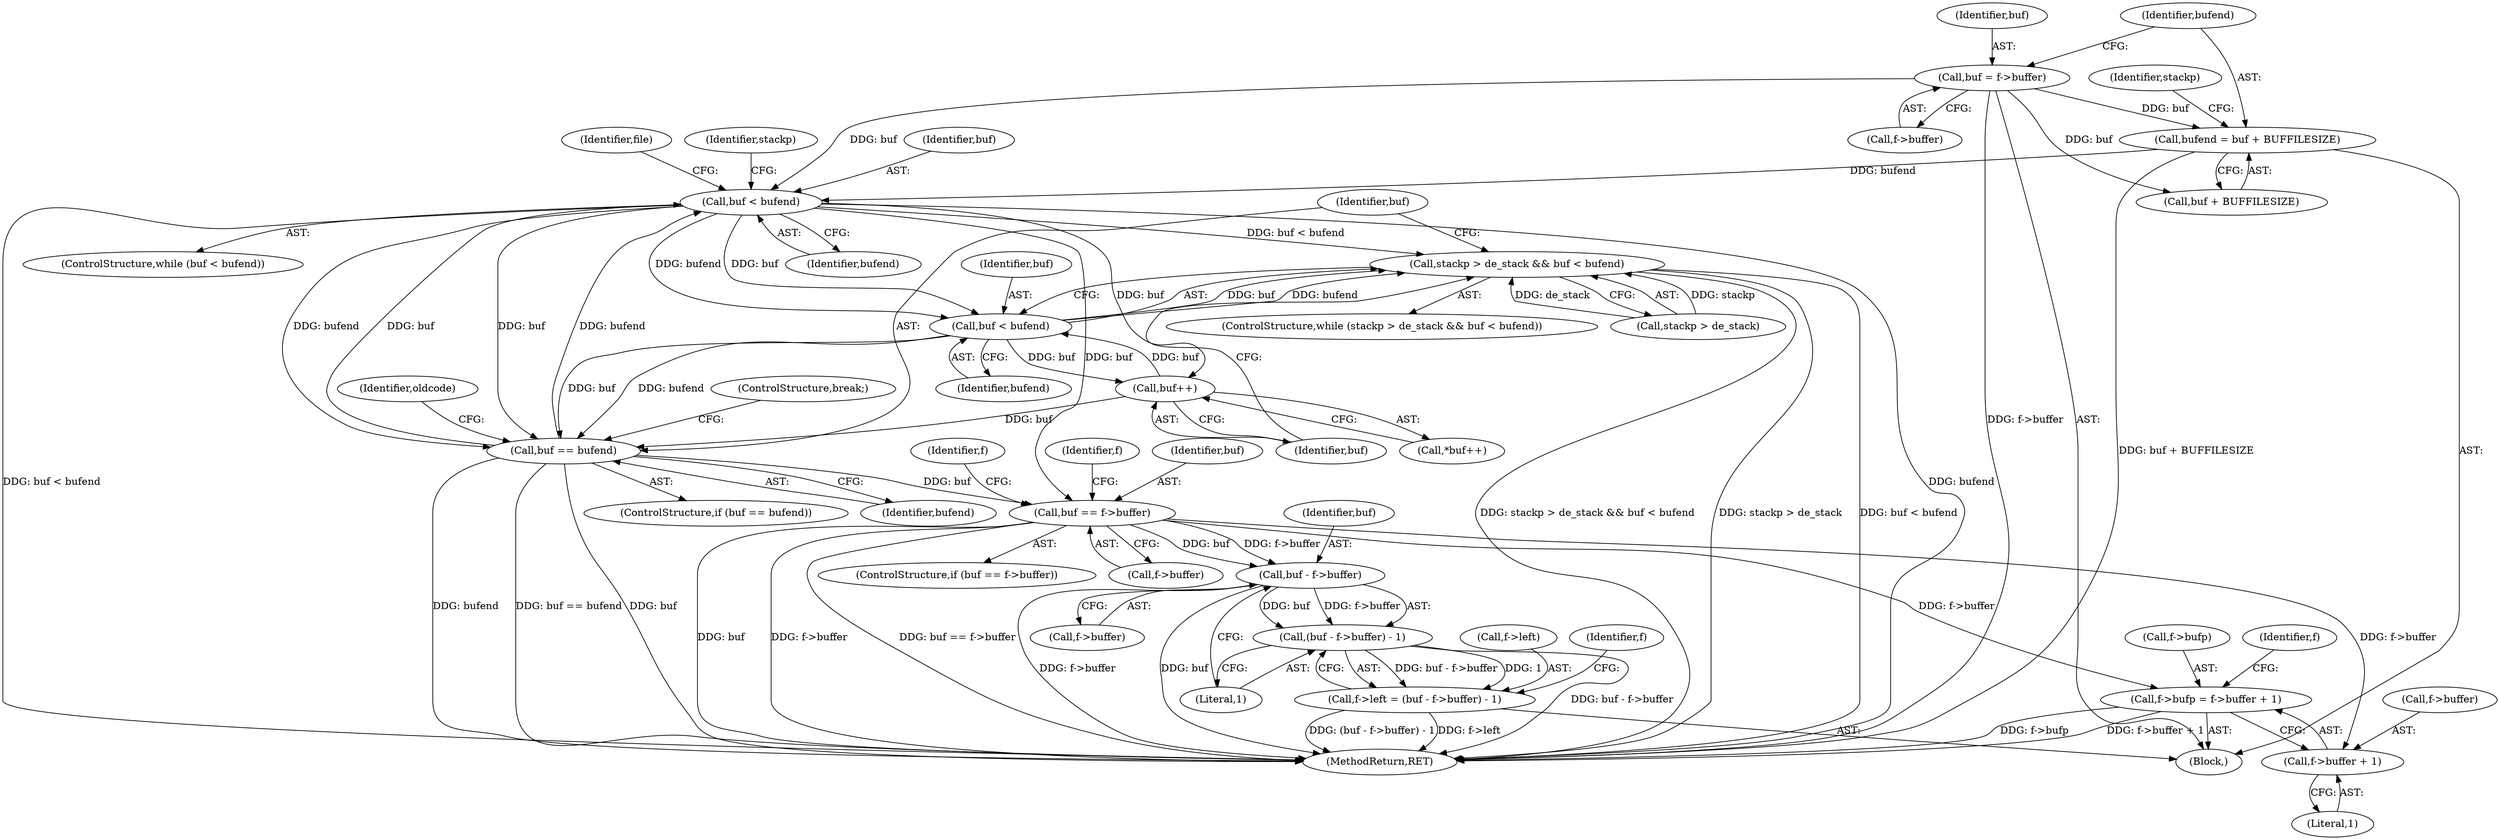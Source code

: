 digraph "0_libxfont_d11ee5886e9d9ec610051a206b135a4cdc1e09a0@integer" {
"1000129" [label="(Call,bufend = buf + BUFFILESIZE)"];
"1000124" [label="(Call,buf = f->buffer)"];
"1000155" [label="(Call,buf < bufend)"];
"1000160" [label="(Call,stackp > de_stack && buf < bufend)"];
"1000164" [label="(Call,buf < bufend)"];
"1000169" [label="(Call,buf++)"];
"1000175" [label="(Call,buf == bufend)"];
"1000343" [label="(Call,buf == f->buffer)"];
"1000356" [label="(Call,f->bufp = f->buffer + 1)"];
"1000360" [label="(Call,f->buffer + 1)"];
"1000370" [label="(Call,buf - f->buffer)"];
"1000369" [label="(Call,(buf - f->buffer) - 1)"];
"1000365" [label="(Call,f->left = (buf - f->buffer) - 1)"];
"1000365" [label="(Call,f->left = (buf - f->buffer) - 1)"];
"1000369" [label="(Call,(buf - f->buffer) - 1)"];
"1000157" [label="(Identifier,bufend)"];
"1000175" [label="(Call,buf == bufend)"];
"1000154" [label="(ControlStructure,while (buf < bufend))"];
"1000344" [label="(Identifier,buf)"];
"1000162" [label="(Identifier,stackp)"];
"1000156" [label="(Identifier,buf)"];
"1000168" [label="(Call,*buf++)"];
"1000155" [label="(Call,buf < bufend)"];
"1000375" [label="(Literal,1)"];
"1000170" [label="(Identifier,buf)"];
"1000161" [label="(Call,stackp > de_stack)"];
"1000135" [label="(Identifier,stackp)"];
"1000129" [label="(Call,bufend = buf + BUFFILESIZE)"];
"1000176" [label="(Identifier,buf)"];
"1000177" [label="(Identifier,bufend)"];
"1000164" [label="(Call,buf < bufend)"];
"1000351" [label="(Identifier,f)"];
"1000370" [label="(Call,buf - f->buffer)"];
"1000160" [label="(Call,stackp > de_stack && buf < bufend)"];
"1000169" [label="(Call,buf++)"];
"1000174" [label="(ControlStructure,if (buf == bufend))"];
"1000356" [label="(Call,f->bufp = f->buffer + 1)"];
"1000357" [label="(Call,f->bufp)"];
"1000165" [label="(Identifier,buf)"];
"1000131" [label="(Call,buf + BUFFILESIZE)"];
"1000382" [label="(MethodReturn,RET)"];
"1000107" [label="(Block,)"];
"1000366" [label="(Call,f->left)"];
"1000342" [label="(ControlStructure,if (buf == f->buffer))"];
"1000367" [label="(Identifier,f)"];
"1000371" [label="(Identifier,buf)"];
"1000364" [label="(Literal,1)"];
"1000126" [label="(Call,f->buffer)"];
"1000345" [label="(Call,f->buffer)"];
"1000178" [label="(ControlStructure,break;)"];
"1000125" [label="(Identifier,buf)"];
"1000329" [label="(Identifier,file)"];
"1000372" [label="(Call,f->buffer)"];
"1000360" [label="(Call,f->buffer + 1)"];
"1000130" [label="(Identifier,bufend)"];
"1000159" [label="(ControlStructure,while (stackp > de_stack && buf < bufend))"];
"1000166" [label="(Identifier,bufend)"];
"1000343" [label="(Call,buf == f->buffer)"];
"1000181" [label="(Identifier,oldcode)"];
"1000361" [label="(Call,f->buffer)"];
"1000379" [label="(Identifier,f)"];
"1000124" [label="(Call,buf = f->buffer)"];
"1000358" [label="(Identifier,f)"];
"1000129" -> "1000107"  [label="AST: "];
"1000129" -> "1000131"  [label="CFG: "];
"1000130" -> "1000129"  [label="AST: "];
"1000131" -> "1000129"  [label="AST: "];
"1000135" -> "1000129"  [label="CFG: "];
"1000129" -> "1000382"  [label="DDG: buf + BUFFILESIZE"];
"1000124" -> "1000129"  [label="DDG: buf"];
"1000129" -> "1000155"  [label="DDG: bufend"];
"1000124" -> "1000107"  [label="AST: "];
"1000124" -> "1000126"  [label="CFG: "];
"1000125" -> "1000124"  [label="AST: "];
"1000126" -> "1000124"  [label="AST: "];
"1000130" -> "1000124"  [label="CFG: "];
"1000124" -> "1000382"  [label="DDG: f->buffer"];
"1000124" -> "1000131"  [label="DDG: buf"];
"1000124" -> "1000155"  [label="DDG: buf"];
"1000155" -> "1000154"  [label="AST: "];
"1000155" -> "1000157"  [label="CFG: "];
"1000156" -> "1000155"  [label="AST: "];
"1000157" -> "1000155"  [label="AST: "];
"1000162" -> "1000155"  [label="CFG: "];
"1000329" -> "1000155"  [label="CFG: "];
"1000155" -> "1000382"  [label="DDG: bufend"];
"1000155" -> "1000382"  [label="DDG: buf < bufend"];
"1000175" -> "1000155"  [label="DDG: buf"];
"1000175" -> "1000155"  [label="DDG: bufend"];
"1000155" -> "1000160"  [label="DDG: buf < bufend"];
"1000155" -> "1000164"  [label="DDG: buf"];
"1000155" -> "1000164"  [label="DDG: bufend"];
"1000155" -> "1000169"  [label="DDG: buf"];
"1000155" -> "1000175"  [label="DDG: buf"];
"1000155" -> "1000175"  [label="DDG: bufend"];
"1000155" -> "1000343"  [label="DDG: buf"];
"1000160" -> "1000159"  [label="AST: "];
"1000160" -> "1000161"  [label="CFG: "];
"1000160" -> "1000164"  [label="CFG: "];
"1000161" -> "1000160"  [label="AST: "];
"1000164" -> "1000160"  [label="AST: "];
"1000170" -> "1000160"  [label="CFG: "];
"1000176" -> "1000160"  [label="CFG: "];
"1000160" -> "1000382"  [label="DDG: buf < bufend"];
"1000160" -> "1000382"  [label="DDG: stackp > de_stack && buf < bufend"];
"1000160" -> "1000382"  [label="DDG: stackp > de_stack"];
"1000161" -> "1000160"  [label="DDG: stackp"];
"1000161" -> "1000160"  [label="DDG: de_stack"];
"1000164" -> "1000160"  [label="DDG: buf"];
"1000164" -> "1000160"  [label="DDG: bufend"];
"1000164" -> "1000166"  [label="CFG: "];
"1000165" -> "1000164"  [label="AST: "];
"1000166" -> "1000164"  [label="AST: "];
"1000169" -> "1000164"  [label="DDG: buf"];
"1000164" -> "1000169"  [label="DDG: buf"];
"1000164" -> "1000175"  [label="DDG: buf"];
"1000164" -> "1000175"  [label="DDG: bufend"];
"1000169" -> "1000168"  [label="AST: "];
"1000169" -> "1000170"  [label="CFG: "];
"1000170" -> "1000169"  [label="AST: "];
"1000168" -> "1000169"  [label="CFG: "];
"1000169" -> "1000175"  [label="DDG: buf"];
"1000175" -> "1000174"  [label="AST: "];
"1000175" -> "1000177"  [label="CFG: "];
"1000176" -> "1000175"  [label="AST: "];
"1000177" -> "1000175"  [label="AST: "];
"1000178" -> "1000175"  [label="CFG: "];
"1000181" -> "1000175"  [label="CFG: "];
"1000175" -> "1000382"  [label="DDG: buf"];
"1000175" -> "1000382"  [label="DDG: bufend"];
"1000175" -> "1000382"  [label="DDG: buf == bufend"];
"1000175" -> "1000343"  [label="DDG: buf"];
"1000343" -> "1000342"  [label="AST: "];
"1000343" -> "1000345"  [label="CFG: "];
"1000344" -> "1000343"  [label="AST: "];
"1000345" -> "1000343"  [label="AST: "];
"1000351" -> "1000343"  [label="CFG: "];
"1000358" -> "1000343"  [label="CFG: "];
"1000343" -> "1000382"  [label="DDG: buf"];
"1000343" -> "1000382"  [label="DDG: buf == f->buffer"];
"1000343" -> "1000382"  [label="DDG: f->buffer"];
"1000343" -> "1000356"  [label="DDG: f->buffer"];
"1000343" -> "1000360"  [label="DDG: f->buffer"];
"1000343" -> "1000370"  [label="DDG: buf"];
"1000343" -> "1000370"  [label="DDG: f->buffer"];
"1000356" -> "1000107"  [label="AST: "];
"1000356" -> "1000360"  [label="CFG: "];
"1000357" -> "1000356"  [label="AST: "];
"1000360" -> "1000356"  [label="AST: "];
"1000367" -> "1000356"  [label="CFG: "];
"1000356" -> "1000382"  [label="DDG: f->bufp"];
"1000356" -> "1000382"  [label="DDG: f->buffer + 1"];
"1000360" -> "1000364"  [label="CFG: "];
"1000361" -> "1000360"  [label="AST: "];
"1000364" -> "1000360"  [label="AST: "];
"1000370" -> "1000369"  [label="AST: "];
"1000370" -> "1000372"  [label="CFG: "];
"1000371" -> "1000370"  [label="AST: "];
"1000372" -> "1000370"  [label="AST: "];
"1000375" -> "1000370"  [label="CFG: "];
"1000370" -> "1000382"  [label="DDG: f->buffer"];
"1000370" -> "1000382"  [label="DDG: buf"];
"1000370" -> "1000369"  [label="DDG: buf"];
"1000370" -> "1000369"  [label="DDG: f->buffer"];
"1000369" -> "1000365"  [label="AST: "];
"1000369" -> "1000375"  [label="CFG: "];
"1000375" -> "1000369"  [label="AST: "];
"1000365" -> "1000369"  [label="CFG: "];
"1000369" -> "1000382"  [label="DDG: buf - f->buffer"];
"1000369" -> "1000365"  [label="DDG: buf - f->buffer"];
"1000369" -> "1000365"  [label="DDG: 1"];
"1000365" -> "1000107"  [label="AST: "];
"1000366" -> "1000365"  [label="AST: "];
"1000379" -> "1000365"  [label="CFG: "];
"1000365" -> "1000382"  [label="DDG: (buf - f->buffer) - 1"];
"1000365" -> "1000382"  [label="DDG: f->left"];
}
